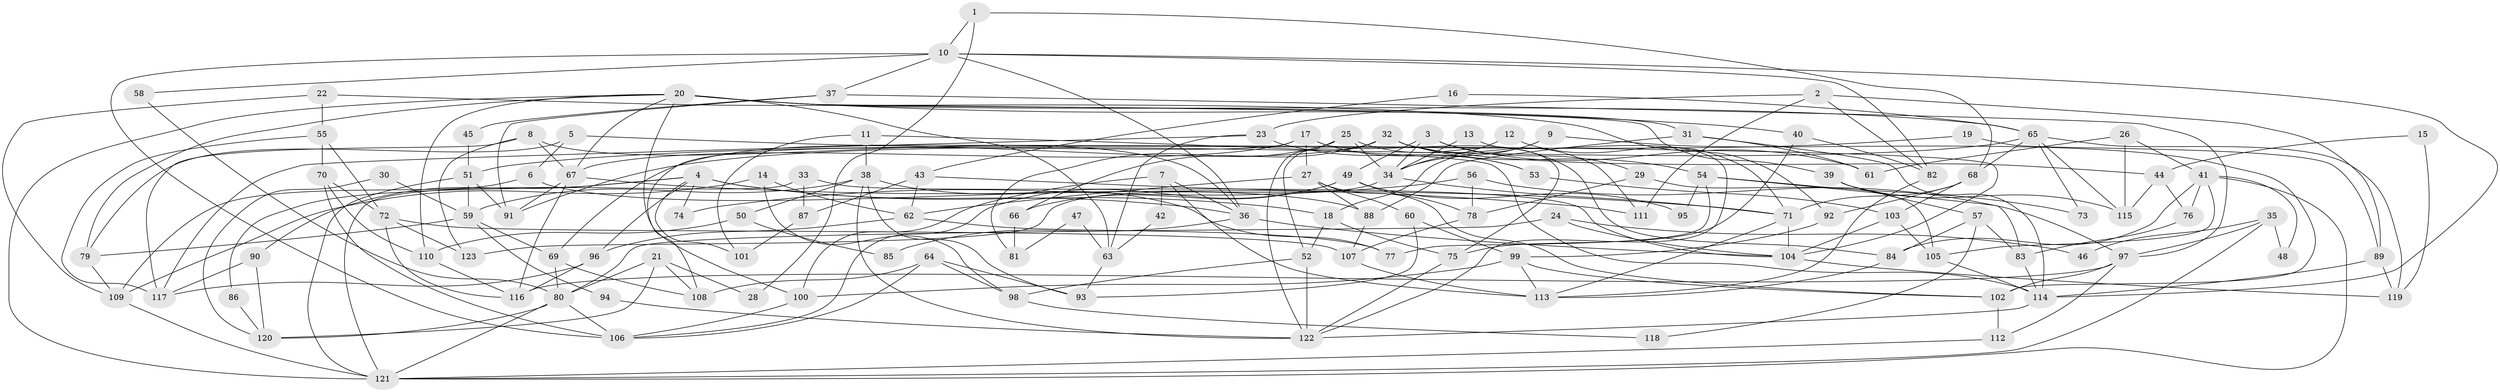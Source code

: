 // coarse degree distribution, {3: 0.125, 5: 0.125, 7: 0.15, 6: 0.1375, 4: 0.2, 11: 0.0125, 2: 0.15, 12: 0.0125, 9: 0.0375, 8: 0.05}
// Generated by graph-tools (version 1.1) at 2025/24/03/03/25 07:24:04]
// undirected, 123 vertices, 246 edges
graph export_dot {
graph [start="1"]
  node [color=gray90,style=filled];
  1;
  2;
  3;
  4;
  5;
  6;
  7;
  8;
  9;
  10;
  11;
  12;
  13;
  14;
  15;
  16;
  17;
  18;
  19;
  20;
  21;
  22;
  23;
  24;
  25;
  26;
  27;
  28;
  29;
  30;
  31;
  32;
  33;
  34;
  35;
  36;
  37;
  38;
  39;
  40;
  41;
  42;
  43;
  44;
  45;
  46;
  47;
  48;
  49;
  50;
  51;
  52;
  53;
  54;
  55;
  56;
  57;
  58;
  59;
  60;
  61;
  62;
  63;
  64;
  65;
  66;
  67;
  68;
  69;
  70;
  71;
  72;
  73;
  74;
  75;
  76;
  77;
  78;
  79;
  80;
  81;
  82;
  83;
  84;
  85;
  86;
  87;
  88;
  89;
  90;
  91;
  92;
  93;
  94;
  95;
  96;
  97;
  98;
  99;
  100;
  101;
  102;
  103;
  104;
  105;
  106;
  107;
  108;
  109;
  110;
  111;
  112;
  113;
  114;
  115;
  116;
  117;
  118;
  119;
  120;
  121;
  122;
  123;
  1 -- 68;
  1 -- 10;
  1 -- 28;
  2 -- 82;
  2 -- 89;
  2 -- 23;
  2 -- 111;
  3 -- 34;
  3 -- 29;
  3 -- 49;
  3 -- 61;
  4 -- 96;
  4 -- 36;
  4 -- 18;
  4 -- 74;
  4 -- 86;
  4 -- 90;
  4 -- 101;
  5 -- 79;
  5 -- 104;
  5 -- 6;
  6 -- 109;
  6 -- 88;
  7 -- 100;
  7 -- 36;
  7 -- 42;
  7 -- 113;
  8 -- 123;
  8 -- 117;
  8 -- 36;
  8 -- 67;
  9 -- 102;
  9 -- 18;
  9 -- 34;
  10 -- 37;
  10 -- 82;
  10 -- 36;
  10 -- 58;
  10 -- 106;
  10 -- 114;
  11 -- 114;
  11 -- 101;
  11 -- 38;
  12 -- 71;
  12 -- 34;
  13 -- 122;
  13 -- 34;
  14 -- 109;
  14 -- 98;
  14 -- 62;
  15 -- 44;
  15 -- 119;
  16 -- 65;
  16 -- 43;
  17 -- 53;
  17 -- 67;
  17 -- 27;
  17 -- 75;
  17 -- 108;
  18 -- 75;
  18 -- 52;
  19 -- 89;
  19 -- 51;
  20 -- 100;
  20 -- 79;
  20 -- 31;
  20 -- 39;
  20 -- 40;
  20 -- 63;
  20 -- 65;
  20 -- 67;
  20 -- 110;
  20 -- 121;
  21 -- 108;
  21 -- 80;
  21 -- 28;
  21 -- 120;
  22 -- 92;
  22 -- 55;
  22 -- 109;
  23 -- 63;
  23 -- 53;
  23 -- 117;
  24 -- 104;
  24 -- 80;
  24 -- 46;
  25 -- 122;
  25 -- 34;
  25 -- 81;
  25 -- 84;
  26 -- 41;
  26 -- 115;
  26 -- 61;
  27 -- 88;
  27 -- 60;
  27 -- 62;
  27 -- 102;
  29 -- 105;
  29 -- 78;
  30 -- 120;
  30 -- 59;
  31 -- 61;
  31 -- 88;
  31 -- 114;
  32 -- 111;
  32 -- 52;
  32 -- 44;
  32 -- 54;
  32 -- 66;
  32 -- 69;
  33 -- 104;
  33 -- 121;
  33 -- 87;
  34 -- 71;
  34 -- 123;
  35 -- 121;
  35 -- 97;
  35 -- 46;
  35 -- 48;
  36 -- 85;
  36 -- 104;
  37 -- 97;
  37 -- 91;
  37 -- 45;
  38 -- 93;
  38 -- 50;
  38 -- 59;
  38 -- 77;
  38 -- 122;
  39 -- 115;
  39 -- 57;
  40 -- 75;
  40 -- 82;
  41 -- 121;
  41 -- 84;
  41 -- 48;
  41 -- 76;
  41 -- 105;
  42 -- 63;
  43 -- 71;
  43 -- 62;
  43 -- 87;
  44 -- 76;
  44 -- 115;
  45 -- 51;
  47 -- 63;
  47 -- 81;
  49 -- 106;
  49 -- 66;
  49 -- 78;
  49 -- 95;
  50 -- 110;
  50 -- 85;
  51 -- 59;
  51 -- 121;
  51 -- 91;
  52 -- 122;
  52 -- 98;
  53 -- 103;
  54 -- 77;
  54 -- 73;
  54 -- 83;
  54 -- 95;
  55 -- 70;
  55 -- 72;
  55 -- 117;
  56 -- 78;
  56 -- 97;
  56 -- 74;
  57 -- 83;
  57 -- 84;
  57 -- 118;
  58 -- 80;
  59 -- 69;
  59 -- 79;
  59 -- 94;
  60 -- 99;
  60 -- 93;
  62 -- 77;
  62 -- 96;
  63 -- 93;
  64 -- 108;
  64 -- 106;
  64 -- 93;
  64 -- 98;
  65 -- 91;
  65 -- 68;
  65 -- 73;
  65 -- 115;
  65 -- 119;
  66 -- 81;
  67 -- 91;
  67 -- 111;
  67 -- 116;
  68 -- 103;
  68 -- 71;
  68 -- 92;
  69 -- 80;
  69 -- 108;
  70 -- 72;
  70 -- 110;
  70 -- 106;
  71 -- 113;
  71 -- 104;
  72 -- 116;
  72 -- 107;
  72 -- 123;
  75 -- 122;
  76 -- 83;
  78 -- 107;
  79 -- 109;
  80 -- 120;
  80 -- 106;
  80 -- 121;
  82 -- 113;
  83 -- 114;
  84 -- 113;
  86 -- 120;
  87 -- 101;
  88 -- 107;
  89 -- 114;
  89 -- 119;
  90 -- 117;
  90 -- 120;
  92 -- 99;
  94 -- 122;
  96 -- 117;
  96 -- 116;
  97 -- 112;
  97 -- 116;
  97 -- 102;
  98 -- 118;
  99 -- 113;
  99 -- 102;
  99 -- 100;
  100 -- 106;
  102 -- 112;
  103 -- 105;
  103 -- 104;
  104 -- 119;
  105 -- 114;
  107 -- 113;
  109 -- 121;
  110 -- 116;
  112 -- 121;
  114 -- 122;
}
